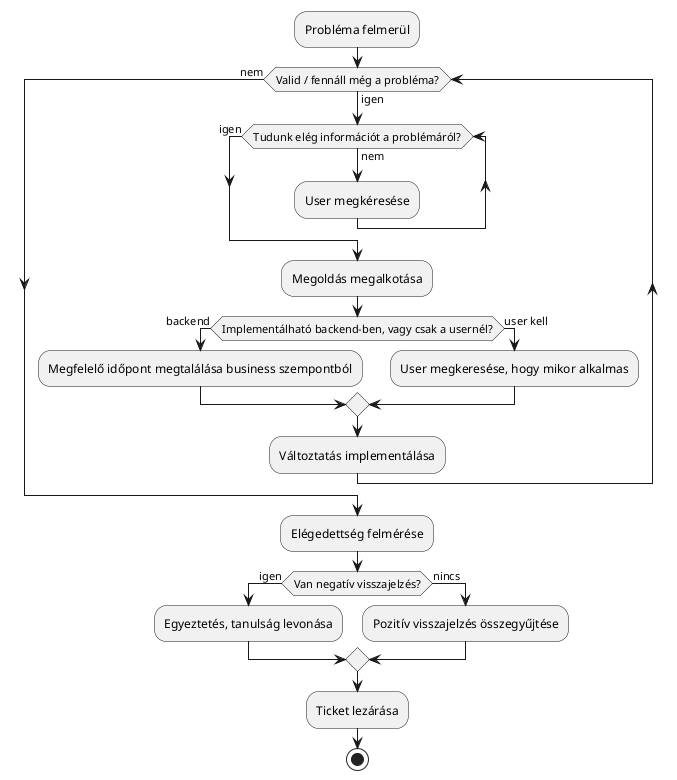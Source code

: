 @startuml Ticket Handling

:Probléma felmerül;



while(Valid / fennáll még a probléma?) is (igen)

  while(Tudunk elég információt a problémáról?) is (nem)

  :User megkéresése;

  endwhile(igen)

  :Megoldás megalkotása;

  if(Implementálható backend-ben, vagy csak a usernél?) then (backend)
    :Megfelelő időpont megtalálása business szempontból;    
  else (user kell)
    :User megkeresése, hogy mikor alkalmas;
  endif
  :Változtatás implementálása;

endwhile (nem)

:Elégedettség felmérése;

if(Van negatív visszajelzés?) then (igen)
  :Egyeztetés, tanulság levonása;    
else (nincs)
    :Pozitív visszajelzés összegyűjtése;
endif

:Ticket lezárása;

stop
@enduml